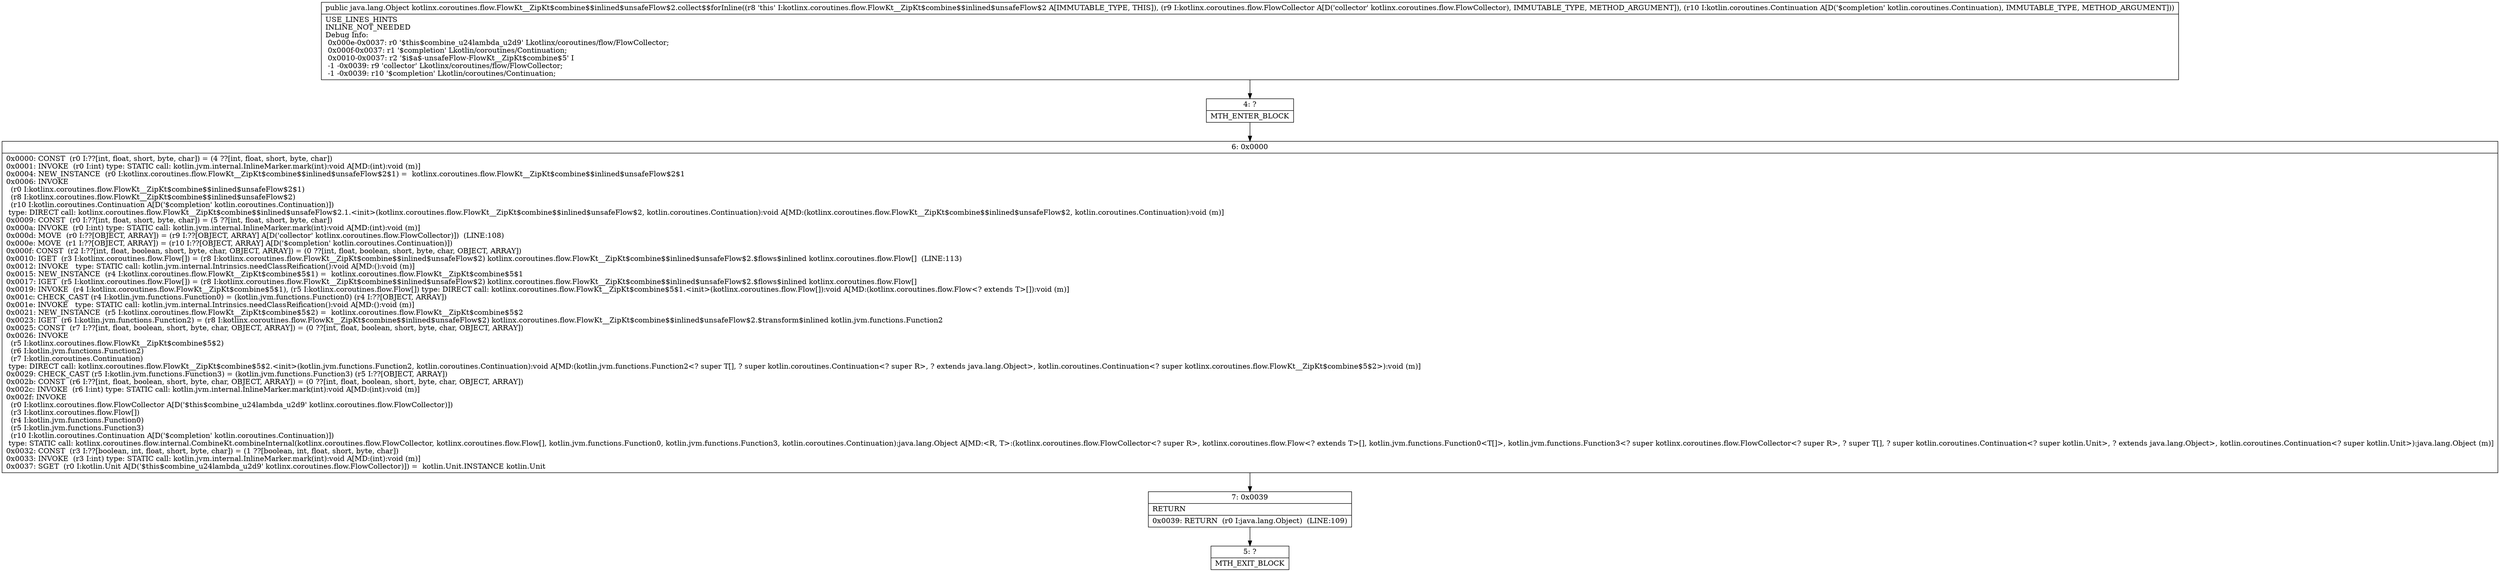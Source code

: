 digraph "CFG forkotlinx.coroutines.flow.FlowKt__ZipKt$combine$$inlined$unsafeFlow$2.collect$$forInline(Lkotlinx\/coroutines\/flow\/FlowCollector;Lkotlin\/coroutines\/Continuation;)Ljava\/lang\/Object;" {
Node_4 [shape=record,label="{4\:\ ?|MTH_ENTER_BLOCK\l}"];
Node_6 [shape=record,label="{6\:\ 0x0000|0x0000: CONST  (r0 I:??[int, float, short, byte, char]) = (4 ??[int, float, short, byte, char]) \l0x0001: INVOKE  (r0 I:int) type: STATIC call: kotlin.jvm.internal.InlineMarker.mark(int):void A[MD:(int):void (m)]\l0x0004: NEW_INSTANCE  (r0 I:kotlinx.coroutines.flow.FlowKt__ZipKt$combine$$inlined$unsafeFlow$2$1) =  kotlinx.coroutines.flow.FlowKt__ZipKt$combine$$inlined$unsafeFlow$2$1 \l0x0006: INVOKE  \l  (r0 I:kotlinx.coroutines.flow.FlowKt__ZipKt$combine$$inlined$unsafeFlow$2$1)\l  (r8 I:kotlinx.coroutines.flow.FlowKt__ZipKt$combine$$inlined$unsafeFlow$2)\l  (r10 I:kotlin.coroutines.Continuation A[D('$completion' kotlin.coroutines.Continuation)])\l type: DIRECT call: kotlinx.coroutines.flow.FlowKt__ZipKt$combine$$inlined$unsafeFlow$2.1.\<init\>(kotlinx.coroutines.flow.FlowKt__ZipKt$combine$$inlined$unsafeFlow$2, kotlin.coroutines.Continuation):void A[MD:(kotlinx.coroutines.flow.FlowKt__ZipKt$combine$$inlined$unsafeFlow$2, kotlin.coroutines.Continuation):void (m)]\l0x0009: CONST  (r0 I:??[int, float, short, byte, char]) = (5 ??[int, float, short, byte, char]) \l0x000a: INVOKE  (r0 I:int) type: STATIC call: kotlin.jvm.internal.InlineMarker.mark(int):void A[MD:(int):void (m)]\l0x000d: MOVE  (r0 I:??[OBJECT, ARRAY]) = (r9 I:??[OBJECT, ARRAY] A[D('collector' kotlinx.coroutines.flow.FlowCollector)])  (LINE:108)\l0x000e: MOVE  (r1 I:??[OBJECT, ARRAY]) = (r10 I:??[OBJECT, ARRAY] A[D('$completion' kotlin.coroutines.Continuation)]) \l0x000f: CONST  (r2 I:??[int, float, boolean, short, byte, char, OBJECT, ARRAY]) = (0 ??[int, float, boolean, short, byte, char, OBJECT, ARRAY]) \l0x0010: IGET  (r3 I:kotlinx.coroutines.flow.Flow[]) = (r8 I:kotlinx.coroutines.flow.FlowKt__ZipKt$combine$$inlined$unsafeFlow$2) kotlinx.coroutines.flow.FlowKt__ZipKt$combine$$inlined$unsafeFlow$2.$flows$inlined kotlinx.coroutines.flow.Flow[]  (LINE:113)\l0x0012: INVOKE   type: STATIC call: kotlin.jvm.internal.Intrinsics.needClassReification():void A[MD:():void (m)]\l0x0015: NEW_INSTANCE  (r4 I:kotlinx.coroutines.flow.FlowKt__ZipKt$combine$5$1) =  kotlinx.coroutines.flow.FlowKt__ZipKt$combine$5$1 \l0x0017: IGET  (r5 I:kotlinx.coroutines.flow.Flow[]) = (r8 I:kotlinx.coroutines.flow.FlowKt__ZipKt$combine$$inlined$unsafeFlow$2) kotlinx.coroutines.flow.FlowKt__ZipKt$combine$$inlined$unsafeFlow$2.$flows$inlined kotlinx.coroutines.flow.Flow[] \l0x0019: INVOKE  (r4 I:kotlinx.coroutines.flow.FlowKt__ZipKt$combine$5$1), (r5 I:kotlinx.coroutines.flow.Flow[]) type: DIRECT call: kotlinx.coroutines.flow.FlowKt__ZipKt$combine$5$1.\<init\>(kotlinx.coroutines.flow.Flow[]):void A[MD:(kotlinx.coroutines.flow.Flow\<? extends T\>[]):void (m)]\l0x001c: CHECK_CAST (r4 I:kotlin.jvm.functions.Function0) = (kotlin.jvm.functions.Function0) (r4 I:??[OBJECT, ARRAY]) \l0x001e: INVOKE   type: STATIC call: kotlin.jvm.internal.Intrinsics.needClassReification():void A[MD:():void (m)]\l0x0021: NEW_INSTANCE  (r5 I:kotlinx.coroutines.flow.FlowKt__ZipKt$combine$5$2) =  kotlinx.coroutines.flow.FlowKt__ZipKt$combine$5$2 \l0x0023: IGET  (r6 I:kotlin.jvm.functions.Function2) = (r8 I:kotlinx.coroutines.flow.FlowKt__ZipKt$combine$$inlined$unsafeFlow$2) kotlinx.coroutines.flow.FlowKt__ZipKt$combine$$inlined$unsafeFlow$2.$transform$inlined kotlin.jvm.functions.Function2 \l0x0025: CONST  (r7 I:??[int, float, boolean, short, byte, char, OBJECT, ARRAY]) = (0 ??[int, float, boolean, short, byte, char, OBJECT, ARRAY]) \l0x0026: INVOKE  \l  (r5 I:kotlinx.coroutines.flow.FlowKt__ZipKt$combine$5$2)\l  (r6 I:kotlin.jvm.functions.Function2)\l  (r7 I:kotlin.coroutines.Continuation)\l type: DIRECT call: kotlinx.coroutines.flow.FlowKt__ZipKt$combine$5$2.\<init\>(kotlin.jvm.functions.Function2, kotlin.coroutines.Continuation):void A[MD:(kotlin.jvm.functions.Function2\<? super T[], ? super kotlin.coroutines.Continuation\<? super R\>, ? extends java.lang.Object\>, kotlin.coroutines.Continuation\<? super kotlinx.coroutines.flow.FlowKt__ZipKt$combine$5$2\>):void (m)]\l0x0029: CHECK_CAST (r5 I:kotlin.jvm.functions.Function3) = (kotlin.jvm.functions.Function3) (r5 I:??[OBJECT, ARRAY]) \l0x002b: CONST  (r6 I:??[int, float, boolean, short, byte, char, OBJECT, ARRAY]) = (0 ??[int, float, boolean, short, byte, char, OBJECT, ARRAY]) \l0x002c: INVOKE  (r6 I:int) type: STATIC call: kotlin.jvm.internal.InlineMarker.mark(int):void A[MD:(int):void (m)]\l0x002f: INVOKE  \l  (r0 I:kotlinx.coroutines.flow.FlowCollector A[D('$this$combine_u24lambda_u2d9' kotlinx.coroutines.flow.FlowCollector)])\l  (r3 I:kotlinx.coroutines.flow.Flow[])\l  (r4 I:kotlin.jvm.functions.Function0)\l  (r5 I:kotlin.jvm.functions.Function3)\l  (r10 I:kotlin.coroutines.Continuation A[D('$completion' kotlin.coroutines.Continuation)])\l type: STATIC call: kotlinx.coroutines.flow.internal.CombineKt.combineInternal(kotlinx.coroutines.flow.FlowCollector, kotlinx.coroutines.flow.Flow[], kotlin.jvm.functions.Function0, kotlin.jvm.functions.Function3, kotlin.coroutines.Continuation):java.lang.Object A[MD:\<R, T\>:(kotlinx.coroutines.flow.FlowCollector\<? super R\>, kotlinx.coroutines.flow.Flow\<? extends T\>[], kotlin.jvm.functions.Function0\<T[]\>, kotlin.jvm.functions.Function3\<? super kotlinx.coroutines.flow.FlowCollector\<? super R\>, ? super T[], ? super kotlin.coroutines.Continuation\<? super kotlin.Unit\>, ? extends java.lang.Object\>, kotlin.coroutines.Continuation\<? super kotlin.Unit\>):java.lang.Object (m)]\l0x0032: CONST  (r3 I:??[boolean, int, float, short, byte, char]) = (1 ??[boolean, int, float, short, byte, char]) \l0x0033: INVOKE  (r3 I:int) type: STATIC call: kotlin.jvm.internal.InlineMarker.mark(int):void A[MD:(int):void (m)]\l0x0037: SGET  (r0 I:kotlin.Unit A[D('$this$combine_u24lambda_u2d9' kotlinx.coroutines.flow.FlowCollector)]) =  kotlin.Unit.INSTANCE kotlin.Unit \l}"];
Node_7 [shape=record,label="{7\:\ 0x0039|RETURN\l|0x0039: RETURN  (r0 I:java.lang.Object)  (LINE:109)\l}"];
Node_5 [shape=record,label="{5\:\ ?|MTH_EXIT_BLOCK\l}"];
MethodNode[shape=record,label="{public java.lang.Object kotlinx.coroutines.flow.FlowKt__ZipKt$combine$$inlined$unsafeFlow$2.collect$$forInline((r8 'this' I:kotlinx.coroutines.flow.FlowKt__ZipKt$combine$$inlined$unsafeFlow$2 A[IMMUTABLE_TYPE, THIS]), (r9 I:kotlinx.coroutines.flow.FlowCollector A[D('collector' kotlinx.coroutines.flow.FlowCollector), IMMUTABLE_TYPE, METHOD_ARGUMENT]), (r10 I:kotlin.coroutines.Continuation A[D('$completion' kotlin.coroutines.Continuation), IMMUTABLE_TYPE, METHOD_ARGUMENT]))  | USE_LINES_HINTS\lINLINE_NOT_NEEDED\lDebug Info:\l  0x000e\-0x0037: r0 '$this$combine_u24lambda_u2d9' Lkotlinx\/coroutines\/flow\/FlowCollector;\l  0x000f\-0x0037: r1 '$completion' Lkotlin\/coroutines\/Continuation;\l  0x0010\-0x0037: r2 '$i$a$\-unsafeFlow\-FlowKt__ZipKt$combine$5' I\l  \-1 \-0x0039: r9 'collector' Lkotlinx\/coroutines\/flow\/FlowCollector;\l  \-1 \-0x0039: r10 '$completion' Lkotlin\/coroutines\/Continuation;\l}"];
MethodNode -> Node_4;Node_4 -> Node_6;
Node_6 -> Node_7;
Node_7 -> Node_5;
}

